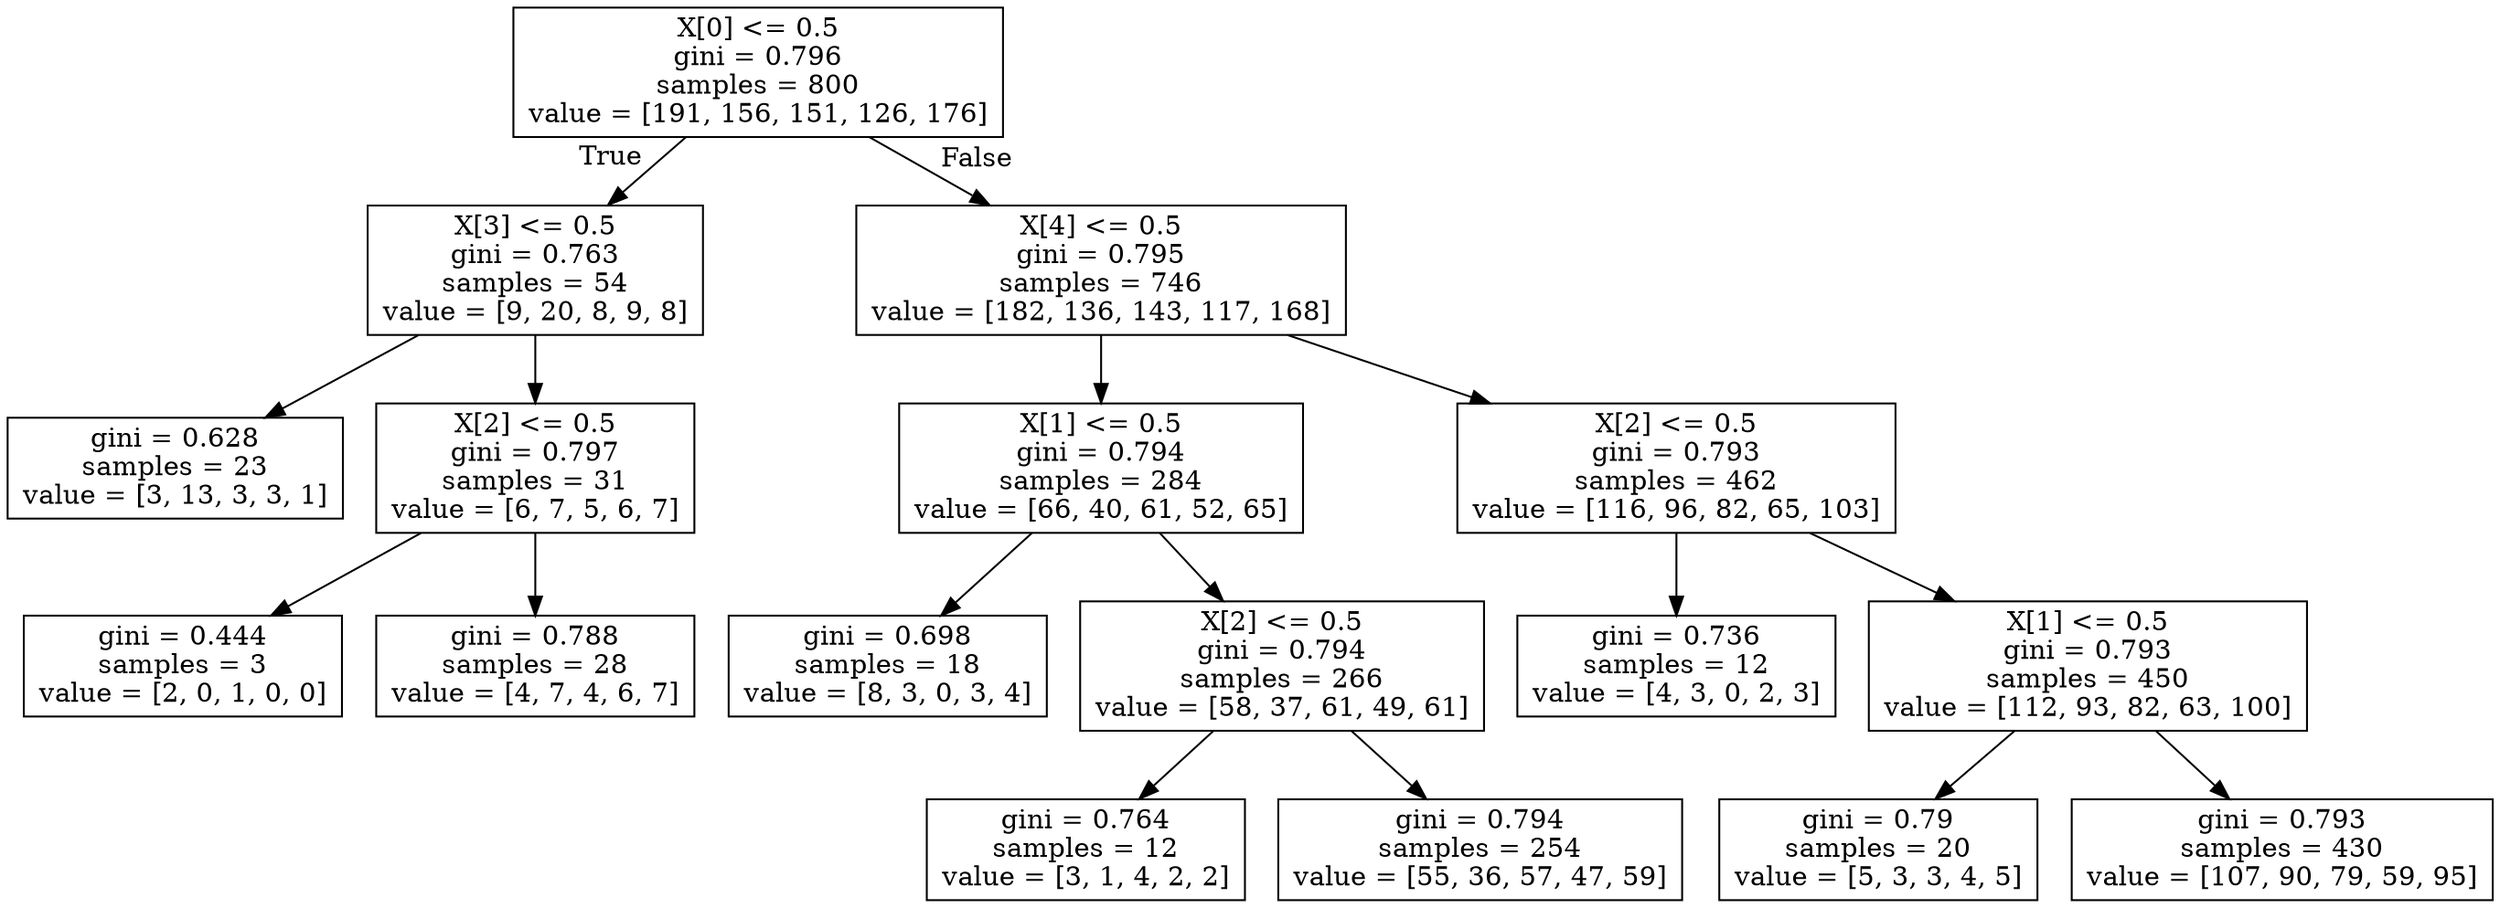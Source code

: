 digraph Tree {
node [shape=box] ;
0 [label="X[0] <= 0.5\ngini = 0.796\nsamples = 800\nvalue = [191, 156, 151, 126, 176]"] ;
1 [label="X[3] <= 0.5\ngini = 0.763\nsamples = 54\nvalue = [9, 20, 8, 9, 8]"] ;
0 -> 1 [labeldistance=2.5, labelangle=45, headlabel="True"] ;
2 [label="gini = 0.628\nsamples = 23\nvalue = [3, 13, 3, 3, 1]"] ;
1 -> 2 ;
3 [label="X[2] <= 0.5\ngini = 0.797\nsamples = 31\nvalue = [6, 7, 5, 6, 7]"] ;
1 -> 3 ;
4 [label="gini = 0.444\nsamples = 3\nvalue = [2, 0, 1, 0, 0]"] ;
3 -> 4 ;
5 [label="gini = 0.788\nsamples = 28\nvalue = [4, 7, 4, 6, 7]"] ;
3 -> 5 ;
6 [label="X[4] <= 0.5\ngini = 0.795\nsamples = 746\nvalue = [182, 136, 143, 117, 168]"] ;
0 -> 6 [labeldistance=2.5, labelangle=-45, headlabel="False"] ;
7 [label="X[1] <= 0.5\ngini = 0.794\nsamples = 284\nvalue = [66, 40, 61, 52, 65]"] ;
6 -> 7 ;
8 [label="gini = 0.698\nsamples = 18\nvalue = [8, 3, 0, 3, 4]"] ;
7 -> 8 ;
9 [label="X[2] <= 0.5\ngini = 0.794\nsamples = 266\nvalue = [58, 37, 61, 49, 61]"] ;
7 -> 9 ;
10 [label="gini = 0.764\nsamples = 12\nvalue = [3, 1, 4, 2, 2]"] ;
9 -> 10 ;
11 [label="gini = 0.794\nsamples = 254\nvalue = [55, 36, 57, 47, 59]"] ;
9 -> 11 ;
12 [label="X[2] <= 0.5\ngini = 0.793\nsamples = 462\nvalue = [116, 96, 82, 65, 103]"] ;
6 -> 12 ;
13 [label="gini = 0.736\nsamples = 12\nvalue = [4, 3, 0, 2, 3]"] ;
12 -> 13 ;
14 [label="X[1] <= 0.5\ngini = 0.793\nsamples = 450\nvalue = [112, 93, 82, 63, 100]"] ;
12 -> 14 ;
15 [label="gini = 0.79\nsamples = 20\nvalue = [5, 3, 3, 4, 5]"] ;
14 -> 15 ;
16 [label="gini = 0.793\nsamples = 430\nvalue = [107, 90, 79, 59, 95]"] ;
14 -> 16 ;
}